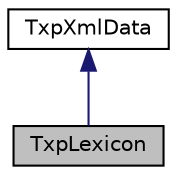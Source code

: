 digraph "TxpLexicon"
{
  edge [fontname="Helvetica",fontsize="10",labelfontname="Helvetica",labelfontsize="10"];
  node [fontname="Helvetica",fontsize="10",shape=record];
  Node0 [label="TxpLexicon",height=0.2,width=0.4,color="black", fillcolor="grey75", style="filled", fontcolor="black"];
  Node1 -> Node0 [dir="back",color="midnightblue",fontsize="10",style="solid",fontname="Helvetica"];
  Node1 [label="TxpXmlData",height=0.2,width=0.4,color="black", fillcolor="white", style="filled",URL="$classkaldi_1_1TxpXmlData.html",tooltip="Base class for all objects which require voice data. "];
}
